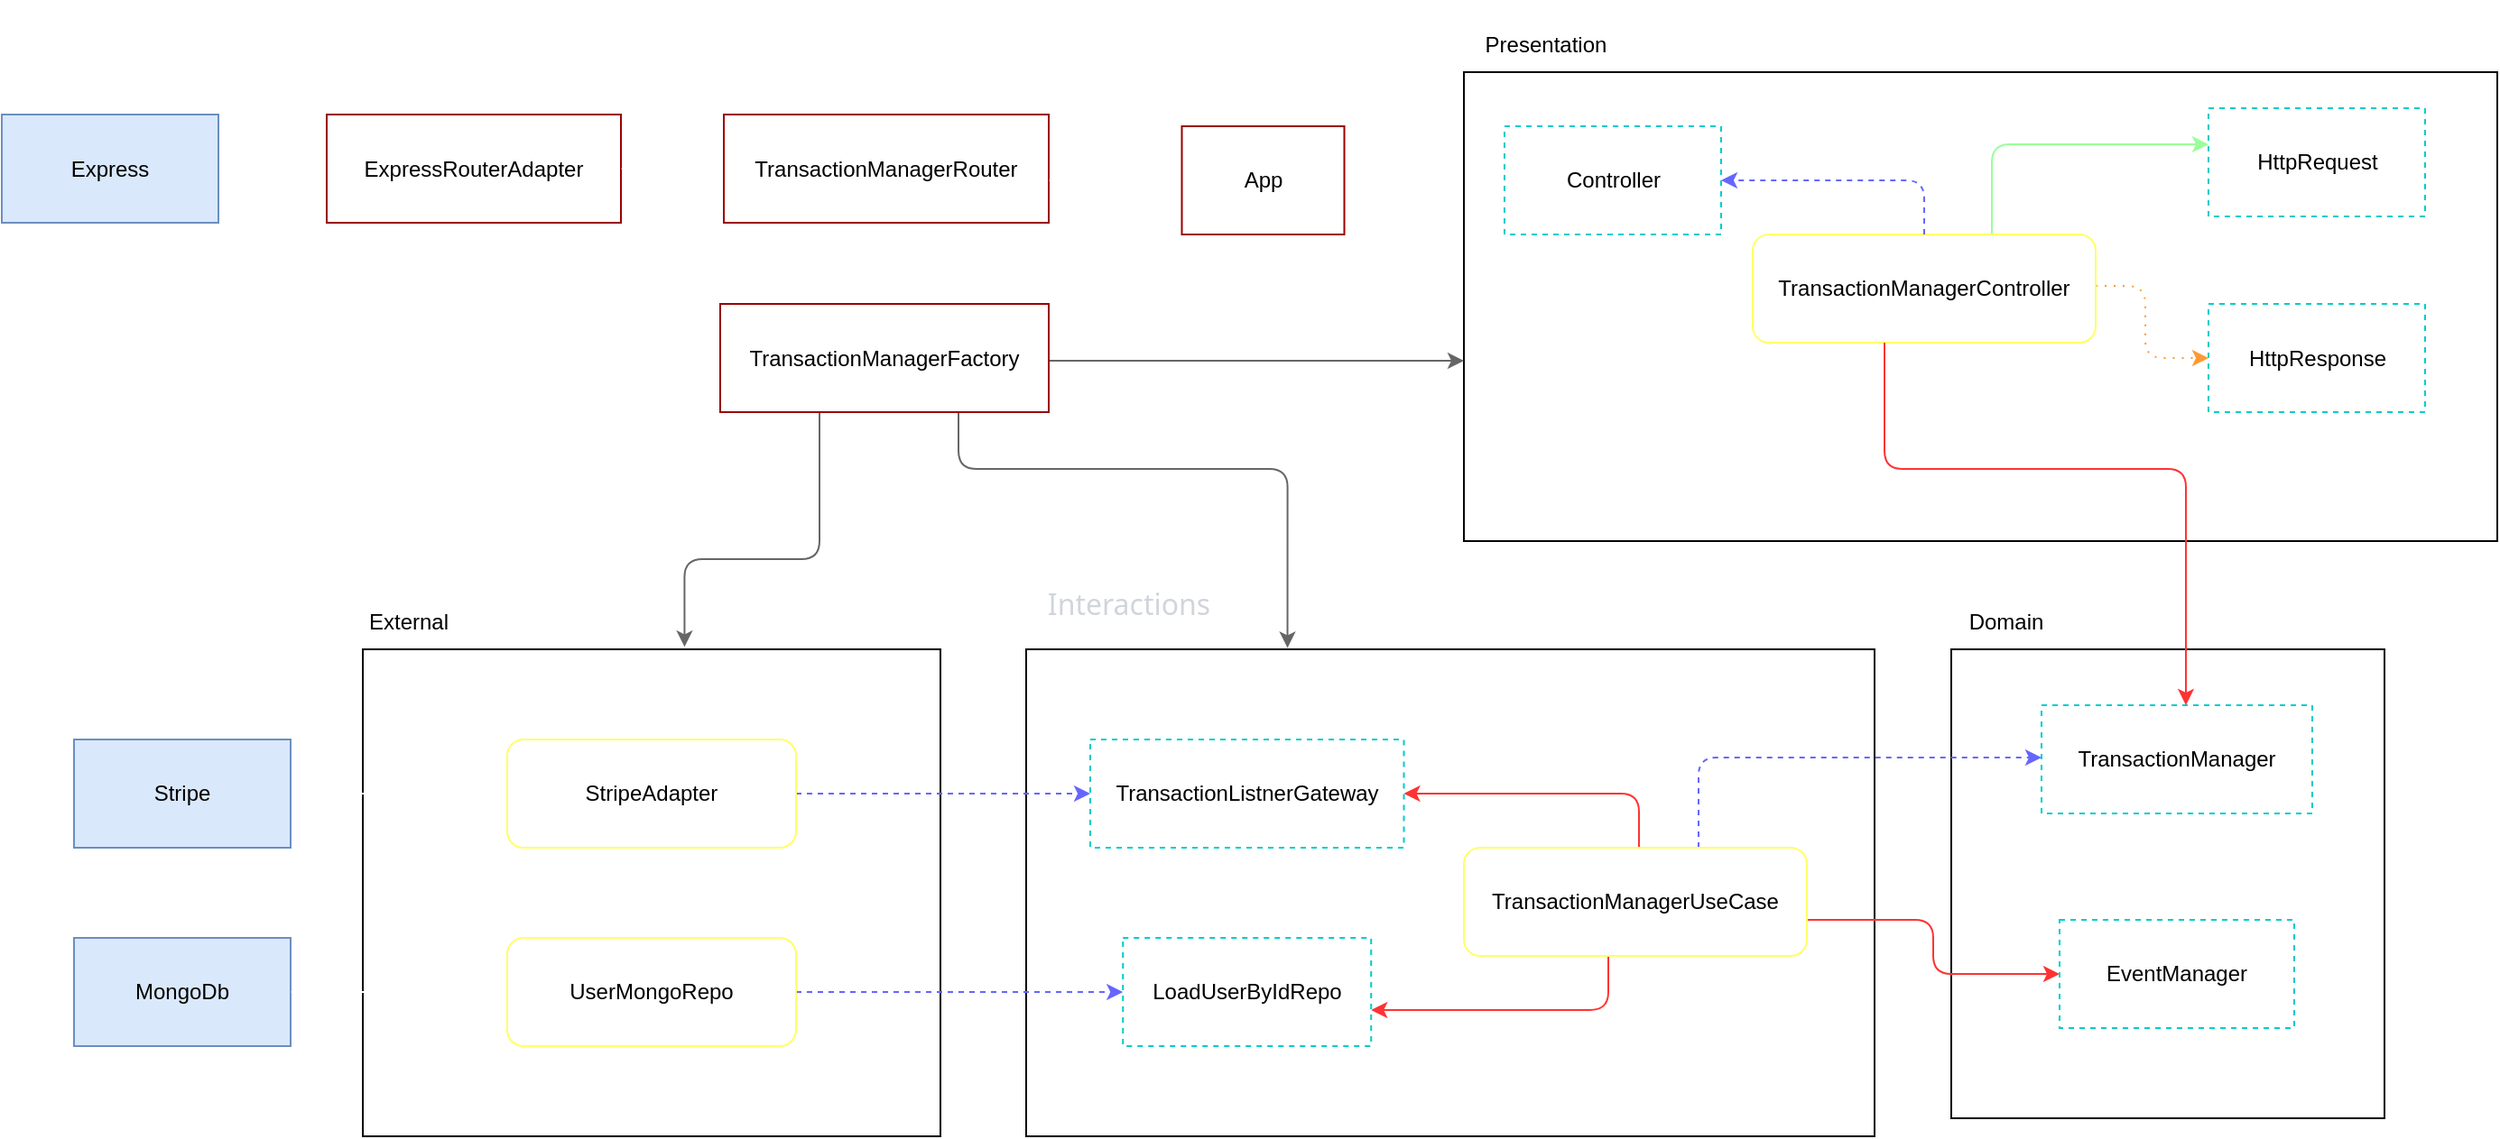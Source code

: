 <mxfile>
    <diagram id="SZeeC4AK78-cbn35z2Q8" name="Página-1">
        <mxGraphModel dx="1540" dy="759" grid="1" gridSize="10" guides="1" tooltips="1" connect="1" arrows="1" fold="1" page="1" pageScale="1" pageWidth="827" pageHeight="1169" math="0" shadow="0">
            <root>
                <mxCell id="0"/>
                <mxCell id="1" parent="0"/>
                <mxCell id="2" value="" style="rounded=0;whiteSpace=wrap;html=1;" parent="1" vertex="1">
                    <mxGeometry x="860" y="260" width="572.5" height="260" as="geometry"/>
                </mxCell>
                <mxCell id="3" style="edgeStyle=orthogonalEdgeStyle;html=1;strokeColor=#99ff99;" parent="1" source="6" target="10" edge="1">
                    <mxGeometry relative="1" as="geometry">
                        <Array as="points">
                            <mxPoint x="1152.5" y="300"/>
                        </Array>
                    </mxGeometry>
                </mxCell>
                <mxCell id="4" style="edgeStyle=orthogonalEdgeStyle;html=1;strokeColor=#ff9933;dashed=1;dashPattern=1 4;" parent="1" source="6" target="11" edge="1">
                    <mxGeometry relative="1" as="geometry">
                        <Array as="points">
                            <mxPoint x="1237.5" y="378.5"/>
                            <mxPoint x="1237.5" y="418.5"/>
                        </Array>
                    </mxGeometry>
                </mxCell>
                <mxCell id="6" value="TransactionManagerController" style="rounded=1;whiteSpace=wrap;html=1;strokeColor=#FFFF66;" parent="1" vertex="1">
                    <mxGeometry x="1020" y="350" width="190" height="60" as="geometry"/>
                </mxCell>
                <mxCell id="7" value="Presentation" style="text;html=1;strokeColor=none;fillColor=none;align=center;verticalAlign=middle;whiteSpace=wrap;rounded=0;" parent="1" vertex="1">
                    <mxGeometry x="860" y="230" width="90.5" height="30" as="geometry"/>
                </mxCell>
                <mxCell id="8" value="Controller" style="rounded=0;whiteSpace=wrap;html=1;strokeColor=#00CCCC;dashed=1;" parent="1" vertex="1">
                    <mxGeometry x="882.5" y="290" width="120" height="60" as="geometry"/>
                </mxCell>
                <mxCell id="9" value="" style="endArrow=classic;html=1;fillColor=#a20025;strokeColor=#6666FF;dashed=1;exitX=0.5;exitY=0;exitDx=0;exitDy=0;entryX=1;entryY=0.5;entryDx=0;entryDy=0;edgeStyle=orthogonalEdgeStyle;" parent="1" source="6" target="8" edge="1">
                    <mxGeometry width="50" height="50" relative="1" as="geometry">
                        <mxPoint x="1142.5" y="290" as="sourcePoint"/>
                        <mxPoint x="1262.5" y="290" as="targetPoint"/>
                    </mxGeometry>
                </mxCell>
                <mxCell id="10" value="HttpRequest" style="rounded=0;whiteSpace=wrap;html=1;strokeColor=#00CCCC;dashed=1;" parent="1" vertex="1">
                    <mxGeometry x="1272.5" y="280" width="120" height="60" as="geometry"/>
                </mxCell>
                <mxCell id="11" value="HttpResponse" style="rounded=0;whiteSpace=wrap;html=1;strokeColor=#00CCCC;dashed=1;" parent="1" vertex="1">
                    <mxGeometry x="1272.5" y="388.5" width="120" height="60" as="geometry"/>
                </mxCell>
                <mxCell id="13" value="" style="rounded=0;whiteSpace=wrap;html=1;" parent="1" vertex="1">
                    <mxGeometry x="1130" y="580" width="240" height="260" as="geometry"/>
                </mxCell>
                <mxCell id="14" value="Domain" style="text;html=1;align=center;verticalAlign=middle;resizable=0;points=[];autosize=1;strokeColor=none;fillColor=none;" parent="1" vertex="1">
                    <mxGeometry x="1130" y="550" width="60" height="30" as="geometry"/>
                </mxCell>
                <mxCell id="15" value="TransactionManager" style="rounded=0;whiteSpace=wrap;html=1;strokeColor=#00CCCC;dashed=1;" parent="1" vertex="1">
                    <mxGeometry x="1180" y="611" width="150" height="60" as="geometry"/>
                </mxCell>
                <mxCell id="17" style="edgeStyle=orthogonalEdgeStyle;html=1;strokeColor=#FF3333;" parent="1" source="6" target="15" edge="1">
                    <mxGeometry relative="1" as="geometry">
                        <Array as="points">
                            <mxPoint x="1093" y="480"/>
                            <mxPoint x="1260" y="480"/>
                        </Array>
                    </mxGeometry>
                </mxCell>
                <mxCell id="18" value="" style="rounded=0;whiteSpace=wrap;html=1;" parent="1" vertex="1">
                    <mxGeometry x="617.5" y="580" width="470" height="270" as="geometry"/>
                </mxCell>
                <mxCell id="21" style="edgeStyle=orthogonalEdgeStyle;html=1;strokeColor=#6666FF;fillColor=#a20025;dashed=1;" parent="1" source="23" target="15" edge="1">
                    <mxGeometry relative="1" as="geometry">
                        <Array as="points">
                            <mxPoint x="990" y="640"/>
                        </Array>
                    </mxGeometry>
                </mxCell>
                <mxCell id="71" style="edgeStyle=orthogonalEdgeStyle;html=1;strokeColor=#ff3333;" parent="1" source="23" target="69" edge="1">
                    <mxGeometry relative="1" as="geometry">
                        <Array as="points">
                            <mxPoint x="957" y="660"/>
                        </Array>
                    </mxGeometry>
                </mxCell>
                <mxCell id="77" style="edgeStyle=orthogonalEdgeStyle;html=1;strokeColor=#ff3333;" edge="1" parent="1" source="23" target="76">
                    <mxGeometry relative="1" as="geometry">
                        <Array as="points">
                            <mxPoint x="1120" y="730"/>
                            <mxPoint x="1120" y="760"/>
                        </Array>
                    </mxGeometry>
                </mxCell>
                <mxCell id="80" style="edgeStyle=orthogonalEdgeStyle;html=1;strokeColor=#ff3333;" edge="1" parent="1" source="23" target="78">
                    <mxGeometry relative="1" as="geometry">
                        <Array as="points">
                            <mxPoint x="940" y="780"/>
                        </Array>
                    </mxGeometry>
                </mxCell>
                <mxCell id="23" value="TransactionManagerUseCase" style="rounded=1;whiteSpace=wrap;html=1;strokeColor=#FFFF66;" parent="1" vertex="1">
                    <mxGeometry x="860" y="690" width="190" height="60" as="geometry"/>
                </mxCell>
                <mxCell id="24" value="&lt;div style=&quot;text-align: start;&quot;&gt;&lt;span style=&quot;background-color: initial; font-size: 16px;&quot;&gt;&lt;font face=&quot;Söhne, ui-sans-serif, system-ui, -apple-system, Segoe UI, Roboto, Ubuntu, Cantarell, Noto Sans, sans-serif, Helvetica Neue, Arial, Apple Color Emoji, Segoe UI Emoji, Segoe UI Symbol, Noto Color Emoji&quot; color=&quot;#d1d5db&quot;&gt;Interactions&lt;/font&gt;&lt;/span&gt;&lt;/div&gt;" style="text;html=1;strokeColor=none;fillColor=none;align=center;verticalAlign=middle;whiteSpace=wrap;rounded=0;" parent="1" vertex="1">
                    <mxGeometry x="617.5" y="540" width="112.5" height="30" as="geometry"/>
                </mxCell>
                <mxCell id="27" value="" style="rounded=0;whiteSpace=wrap;html=1;" parent="1" vertex="1">
                    <mxGeometry x="250" y="580" width="320" height="270" as="geometry"/>
                </mxCell>
                <mxCell id="28" value="External" style="text;html=1;align=center;verticalAlign=middle;resizable=0;points=[];autosize=1;strokeColor=none;fillColor=none;" parent="1" vertex="1">
                    <mxGeometry x="240" y="550" width="70" height="30" as="geometry"/>
                </mxCell>
                <mxCell id="32" value="&lt;font color=&quot;#000000&quot;&gt;MongoDb&lt;/font&gt;" style="rounded=0;whiteSpace=wrap;html=1;fillColor=#dae8fc;strokeColor=#6c8ebf;" parent="1" vertex="1">
                    <mxGeometry x="90" y="740" width="120" height="60" as="geometry"/>
                </mxCell>
                <mxCell id="33" style="edgeStyle=orthogonalEdgeStyle;html=1;dashed=1;strokeColor=#FFFFFF;fontColor=default;fillColor=#a20025;" parent="1" source="35" target="32" edge="1">
                    <mxGeometry relative="1" as="geometry">
                        <Array as="points">
                            <mxPoint x="180" y="770"/>
                        </Array>
                    </mxGeometry>
                </mxCell>
                <mxCell id="79" style="edgeStyle=orthogonalEdgeStyle;html=1;strokeColor=#6666FF;fillColor=#a20025;dashed=1;" edge="1" parent="1" source="35" target="78">
                    <mxGeometry relative="1" as="geometry">
                        <Array as="points">
                            <mxPoint x="630" y="770"/>
                            <mxPoint x="630" y="770"/>
                        </Array>
                    </mxGeometry>
                </mxCell>
                <mxCell id="35" value="UserMongoRepo" style="rounded=1;whiteSpace=wrap;html=1;strokeColor=#FFFF66;" parent="1" vertex="1">
                    <mxGeometry x="330" y="740" width="160" height="60" as="geometry"/>
                </mxCell>
                <mxCell id="36" value="" style="rounded=0;whiteSpace=wrap;html=1;strokeColor=#FFFFFF;fontColor=#000000;" parent="1" vertex="1">
                    <mxGeometry x="200" y="250" width="610" height="260" as="geometry"/>
                </mxCell>
                <mxCell id="37" value="&lt;font color=&quot;#ffffff&quot;&gt;Main&lt;/font&gt;" style="text;html=1;align=center;verticalAlign=middle;resizable=0;points=[];autosize=1;strokeColor=none;fillColor=none;fontColor=#000000;" parent="1" vertex="1">
                    <mxGeometry x="200" y="220" width="50" height="30" as="geometry"/>
                </mxCell>
                <mxCell id="38" style="edgeStyle=orthogonalEdgeStyle;html=1;entryX=0.557;entryY=-0.005;entryDx=0;entryDy=0;entryPerimeter=0;strokeColor=#666666;" parent="1" source="41" target="27" edge="1">
                    <mxGeometry relative="1" as="geometry">
                        <Array as="points">
                            <mxPoint x="503" y="530"/>
                            <mxPoint x="428" y="530"/>
                        </Array>
                    </mxGeometry>
                </mxCell>
                <mxCell id="39" style="edgeStyle=orthogonalEdgeStyle;html=1;strokeColor=#666666;" parent="1" source="41" target="2" edge="1">
                    <mxGeometry relative="1" as="geometry">
                        <Array as="points">
                            <mxPoint x="700" y="420"/>
                            <mxPoint x="700" y="420"/>
                        </Array>
                    </mxGeometry>
                </mxCell>
                <mxCell id="40" style="edgeStyle=orthogonalEdgeStyle;html=1;entryX=0.308;entryY=-0.003;entryDx=0;entryDy=0;entryPerimeter=0;strokeColor=#666666;" parent="1" source="41" target="18" edge="1">
                    <mxGeometry relative="1" as="geometry">
                        <Array as="points">
                            <mxPoint x="580" y="480"/>
                            <mxPoint x="762" y="480"/>
                        </Array>
                    </mxGeometry>
                </mxCell>
                <mxCell id="41" value="TransactionManagerFactory" style="rounded=0;whiteSpace=wrap;html=1;strokeColor=#990000;gradientColor=none;" parent="1" vertex="1">
                    <mxGeometry x="448" y="388.5" width="182" height="60" as="geometry"/>
                </mxCell>
                <mxCell id="42" style="edgeStyle=orthogonalEdgeStyle;html=1;strokeColor=#FFFFFF;fontColor=#FFFFFF;dashed=1;" parent="1" source="43" target="48" edge="1">
                    <mxGeometry relative="1" as="geometry"/>
                </mxCell>
                <mxCell id="43" value="ExpressRouterAdapter" style="rounded=0;whiteSpace=wrap;html=1;strokeColor=#990000;gradientColor=none;" parent="1" vertex="1">
                    <mxGeometry x="230" y="283.5" width="163" height="60" as="geometry"/>
                </mxCell>
                <mxCell id="44" style="edgeStyle=orthogonalEdgeStyle;html=1;strokeColor=#FFFFFF;fontColor=#FFFFFF;" parent="1" source="45" target="43" edge="1">
                    <mxGeometry relative="1" as="geometry"/>
                </mxCell>
                <mxCell id="45" value="TransactionManagerRouter" style="rounded=0;whiteSpace=wrap;html=1;strokeColor=#990000;gradientColor=none;" parent="1" vertex="1">
                    <mxGeometry x="450" y="283.5" width="180" height="60" as="geometry"/>
                </mxCell>
                <mxCell id="46" style="edgeStyle=orthogonalEdgeStyle;html=1;strokeColor=#FFFFFF;fontColor=#FFFFFF;" parent="1" source="47" target="45" edge="1">
                    <mxGeometry relative="1" as="geometry">
                        <Array as="points">
                            <mxPoint x="760" y="310"/>
                        </Array>
                    </mxGeometry>
                </mxCell>
                <mxCell id="47" value="App" style="rounded=0;whiteSpace=wrap;html=1;strokeColor=#990000;gradientColor=none;" parent="1" vertex="1">
                    <mxGeometry x="703.75" y="290" width="90" height="60" as="geometry"/>
                </mxCell>
                <mxCell id="48" value="&lt;font color=&quot;#000000&quot;&gt;Express&lt;/font&gt;" style="rounded=0;whiteSpace=wrap;html=1;fillColor=#dae8fc;strokeColor=#6c8ebf;" parent="1" vertex="1">
                    <mxGeometry x="50" y="283.5" width="120" height="60" as="geometry"/>
                </mxCell>
                <mxCell id="69" value="TransactionListnerGateway" style="rounded=0;whiteSpace=wrap;html=1;strokeColor=#00CCCC;dashed=1;" parent="1" vertex="1">
                    <mxGeometry x="653" y="630" width="173.75" height="60" as="geometry"/>
                </mxCell>
                <mxCell id="72" style="edgeStyle=orthogonalEdgeStyle;html=1;strokeColor=#6666FF;fillColor=#a20025;dashed=1;" parent="1" source="70" target="69" edge="1">
                    <mxGeometry relative="1" as="geometry"/>
                </mxCell>
                <mxCell id="75" style="edgeStyle=orthogonalEdgeStyle;html=1;strokeColor=#FFFFFF;dashed=1;fillColor=#a20025;" parent="1" source="70" target="73" edge="1">
                    <mxGeometry relative="1" as="geometry"/>
                </mxCell>
                <mxCell id="70" value="StripeAdapter" style="rounded=1;whiteSpace=wrap;html=1;strokeColor=#FFFF66;" parent="1" vertex="1">
                    <mxGeometry x="330" y="630" width="160" height="60" as="geometry"/>
                </mxCell>
                <mxCell id="73" value="&lt;font color=&quot;#000000&quot;&gt;Stripe&lt;/font&gt;" style="rounded=0;whiteSpace=wrap;html=1;fillColor=#dae8fc;strokeColor=#6c8ebf;" parent="1" vertex="1">
                    <mxGeometry x="90" y="630" width="120" height="60" as="geometry"/>
                </mxCell>
                <mxCell id="76" value="EventManager" style="rounded=0;whiteSpace=wrap;html=1;strokeColor=#00CCCC;dashed=1;" vertex="1" parent="1">
                    <mxGeometry x="1190" y="730" width="130" height="60" as="geometry"/>
                </mxCell>
                <mxCell id="78" value="LoadUserByIdRepo" style="rounded=0;whiteSpace=wrap;html=1;strokeColor=#00CCCC;dashed=1;" vertex="1" parent="1">
                    <mxGeometry x="671.12" y="740" width="137.5" height="60" as="geometry"/>
                </mxCell>
            </root>
        </mxGraphModel>
    </diagram>
</mxfile>
